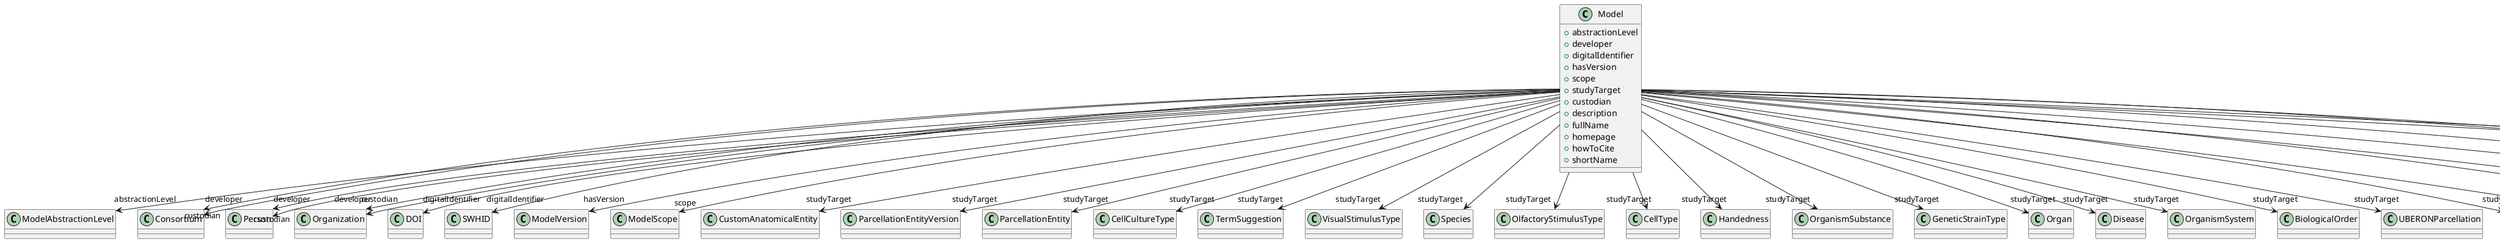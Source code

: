 @startuml
class Model {
+abstractionLevel
+developer
+digitalIdentifier
+hasVersion
+scope
+studyTarget
+custodian
+description
+fullName
+homepage
+howToCite
+shortName

}
Model -d-> "abstractionLevel" ModelAbstractionLevel
Model -d-> "developer" Consortium
Model -d-> "developer" Person
Model -d-> "developer" Organization
Model -d-> "digitalIdentifier" DOI
Model -d-> "digitalIdentifier" SWHID
Model -d-> "hasVersion" ModelVersion
Model -d-> "scope" ModelScope
Model -d-> "studyTarget" CustomAnatomicalEntity
Model -d-> "studyTarget" ParcellationEntityVersion
Model -d-> "studyTarget" ParcellationEntity
Model -d-> "studyTarget" CellCultureType
Model -d-> "studyTarget" TermSuggestion
Model -d-> "studyTarget" VisualStimulusType
Model -d-> "studyTarget" Species
Model -d-> "studyTarget" OlfactoryStimulusType
Model -d-> "studyTarget" CellType
Model -d-> "studyTarget" Handedness
Model -d-> "studyTarget" OrganismSubstance
Model -d-> "studyTarget" GeneticStrainType
Model -d-> "studyTarget" Organ
Model -d-> "studyTarget" Disease
Model -d-> "studyTarget" OrganismSystem
Model -d-> "studyTarget" BiologicalOrder
Model -d-> "studyTarget" UBERONParcellation
Model -d-> "studyTarget" BiologicalSex
Model -d-> "studyTarget" ElectricalStimulusType
Model -d-> "studyTarget" MolecularEntity
Model -d-> "studyTarget" GustatoryStimulusType
Model -d-> "studyTarget" AuditoryStimulusType
Model -d-> "studyTarget" TactileStimulusType
Model -d-> "studyTarget" SubcellularEntity
Model -d-> "studyTarget" OpticalStimulusType
Model -d-> "studyTarget" BreedingType
Model -d-> "studyTarget" DiseaseModel
Model -d-> "custodian" Consortium
Model -d-> "custodian" Person
Model -d-> "custodian" Organization

@enduml